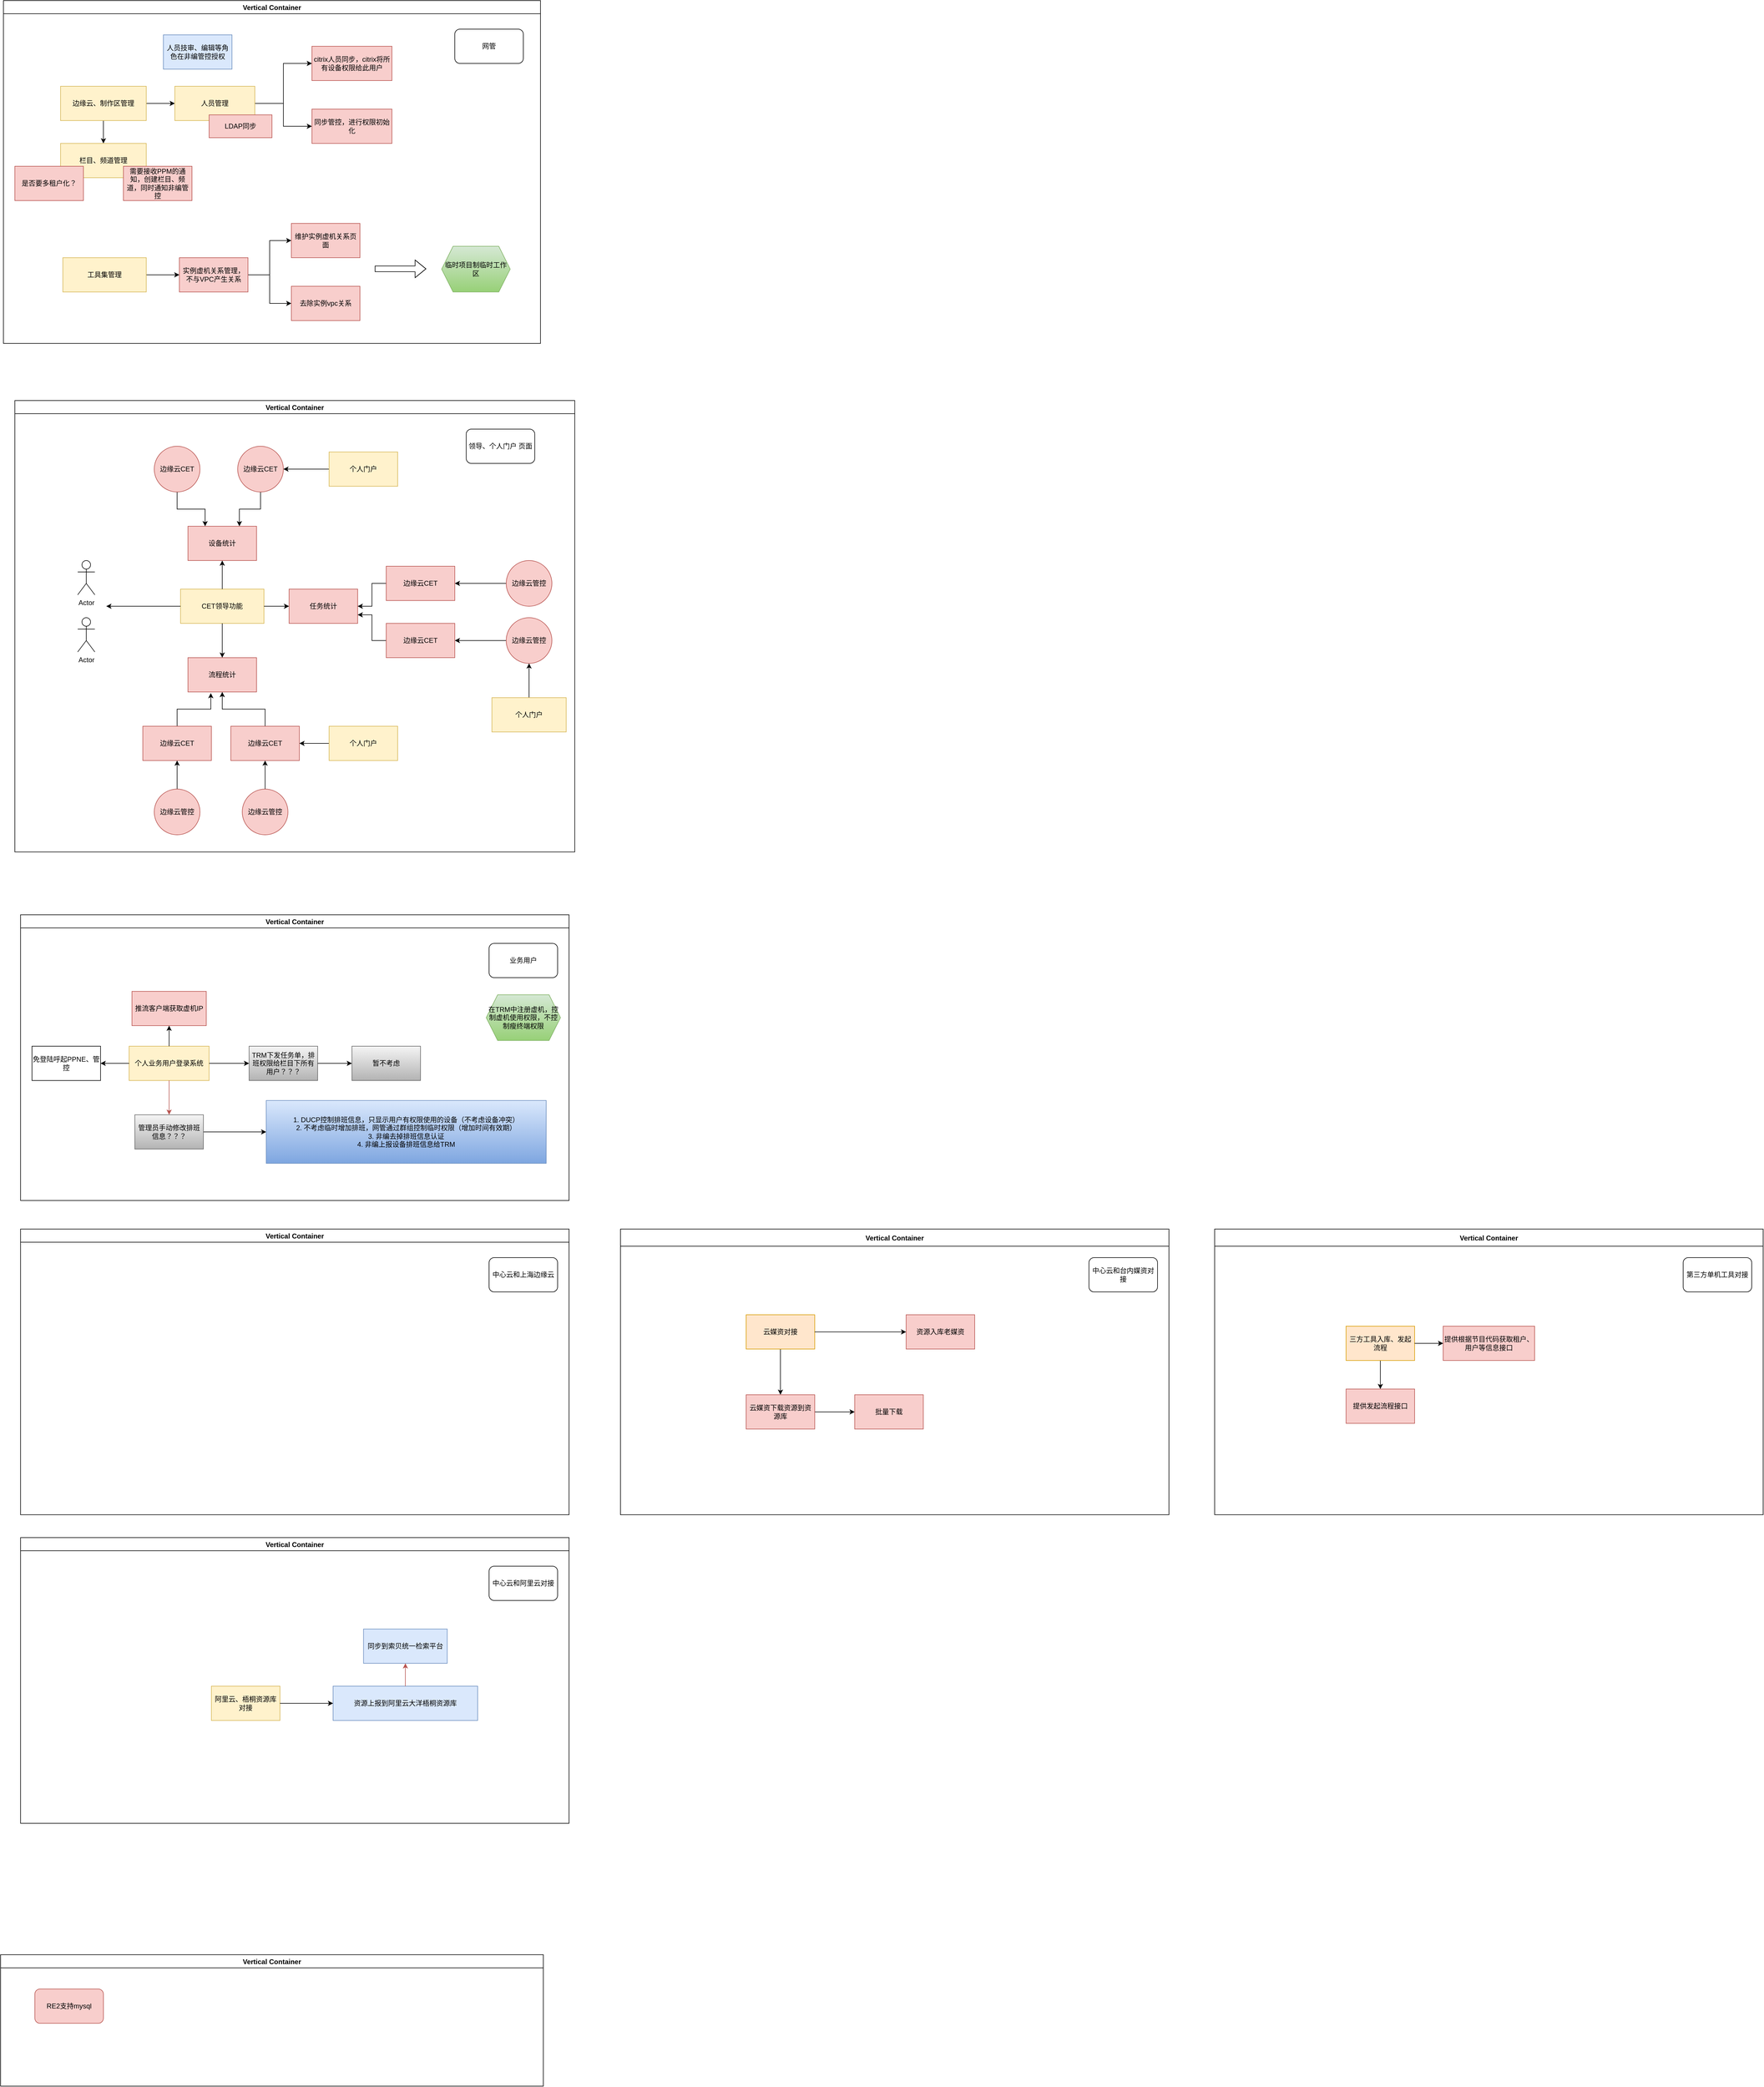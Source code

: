 <mxfile version="14.9.7" type="github">
  <diagram id="pr3Yv3HZAjAhcJfGRRTj" name="Page-1">
    <mxGraphModel dx="1422" dy="762" grid="1" gridSize="10" guides="1" tooltips="1" connect="1" arrows="1" fold="1" page="1" pageScale="1" pageWidth="827" pageHeight="1169" math="0" shadow="0">
      <root>
        <mxCell id="0" />
        <mxCell id="1" parent="0" />
        <mxCell id="z8GbKeVqfSj8ncmRfNg8-6" style="edgeStyle=orthogonalEdgeStyle;rounded=0;orthogonalLoop=1;jettySize=auto;html=1;exitX=0.5;exitY=1;exitDx=0;exitDy=0;entryX=0.5;entryY=0;entryDx=0;entryDy=0;" edge="1" parent="1" source="z8GbKeVqfSj8ncmRfNg8-1" target="z8GbKeVqfSj8ncmRfNg8-3">
          <mxGeometry relative="1" as="geometry" />
        </mxCell>
        <mxCell id="z8GbKeVqfSj8ncmRfNg8-10" style="edgeStyle=orthogonalEdgeStyle;rounded=0;orthogonalLoop=1;jettySize=auto;html=1;exitX=1;exitY=0.5;exitDx=0;exitDy=0;" edge="1" parent="1" source="z8GbKeVqfSj8ncmRfNg8-1" target="z8GbKeVqfSj8ncmRfNg8-8">
          <mxGeometry relative="1" as="geometry" />
        </mxCell>
        <mxCell id="z8GbKeVqfSj8ncmRfNg8-1" value="边缘云、制作区管理" style="rounded=0;whiteSpace=wrap;html=1;fillColor=#fff2cc;strokeColor=#d6b656;" vertex="1" parent="1">
          <mxGeometry x="230" y="180" width="150" height="60" as="geometry" />
        </mxCell>
        <mxCell id="z8GbKeVqfSj8ncmRfNg8-3" value="栏目、频道管理" style="rounded=0;whiteSpace=wrap;html=1;fillColor=#fff2cc;strokeColor=#d6b656;" vertex="1" parent="1">
          <mxGeometry x="230" y="280" width="150" height="60" as="geometry" />
        </mxCell>
        <mxCell id="z8GbKeVqfSj8ncmRfNg8-7" value="需要接收PPM的通知，创建栏目、频道，同时通知非编管控" style="rounded=0;whiteSpace=wrap;html=1;fillColor=#f8cecc;strokeColor=#b85450;" vertex="1" parent="1">
          <mxGeometry x="340" y="320" width="120" height="60" as="geometry" />
        </mxCell>
        <mxCell id="z8GbKeVqfSj8ncmRfNg8-12" style="edgeStyle=orthogonalEdgeStyle;rounded=0;orthogonalLoop=1;jettySize=auto;html=1;exitX=1;exitY=0.5;exitDx=0;exitDy=0;entryX=0;entryY=0.5;entryDx=0;entryDy=0;" edge="1" parent="1" source="z8GbKeVqfSj8ncmRfNg8-8" target="z8GbKeVqfSj8ncmRfNg8-11">
          <mxGeometry relative="1" as="geometry" />
        </mxCell>
        <mxCell id="z8GbKeVqfSj8ncmRfNg8-17" value="" style="edgeStyle=orthogonalEdgeStyle;rounded=0;orthogonalLoop=1;jettySize=auto;html=1;" edge="1" parent="1" source="z8GbKeVqfSj8ncmRfNg8-8" target="z8GbKeVqfSj8ncmRfNg8-16">
          <mxGeometry relative="1" as="geometry" />
        </mxCell>
        <mxCell id="z8GbKeVqfSj8ncmRfNg8-8" value="人员管理" style="rounded=0;whiteSpace=wrap;html=1;fillColor=#fff2cc;strokeColor=#d6b656;" vertex="1" parent="1">
          <mxGeometry x="430" y="180" width="140" height="60" as="geometry" />
        </mxCell>
        <mxCell id="z8GbKeVqfSj8ncmRfNg8-9" value="LDAP同步" style="rounded=0;whiteSpace=wrap;html=1;fillColor=#f8cecc;strokeColor=#b85450;" vertex="1" parent="1">
          <mxGeometry x="490" y="230" width="110" height="40" as="geometry" />
        </mxCell>
        <mxCell id="z8GbKeVqfSj8ncmRfNg8-11" value="citrix人员同步，citrix将所有设备权限给此用户" style="rounded=0;whiteSpace=wrap;html=1;fillColor=#f8cecc;strokeColor=#b85450;" vertex="1" parent="1">
          <mxGeometry x="670" y="110" width="140" height="60" as="geometry" />
        </mxCell>
        <mxCell id="z8GbKeVqfSj8ncmRfNg8-13" value="是否要多租户化？" style="rounded=0;whiteSpace=wrap;html=1;fillColor=#f8cecc;strokeColor=#b85450;" vertex="1" parent="1">
          <mxGeometry x="150" y="320" width="120" height="60" as="geometry" />
        </mxCell>
        <mxCell id="z8GbKeVqfSj8ncmRfNg8-14" value="人员技审、编辑等角色在非编管控授权" style="rounded=0;whiteSpace=wrap;html=1;fillColor=#dae8fc;strokeColor=#6c8ebf;" vertex="1" parent="1">
          <mxGeometry x="410" y="90" width="120" height="60" as="geometry" />
        </mxCell>
        <mxCell id="z8GbKeVqfSj8ncmRfNg8-16" value="同步管控，进行权限初始化" style="rounded=0;whiteSpace=wrap;html=1;fillColor=#f8cecc;strokeColor=#b85450;" vertex="1" parent="1">
          <mxGeometry x="670" y="220" width="140" height="60" as="geometry" />
        </mxCell>
        <mxCell id="z8GbKeVqfSj8ncmRfNg8-21" style="edgeStyle=orthogonalEdgeStyle;rounded=0;orthogonalLoop=1;jettySize=auto;html=1;exitX=1;exitY=0.5;exitDx=0;exitDy=0;" edge="1" parent="1" source="z8GbKeVqfSj8ncmRfNg8-20" target="z8GbKeVqfSj8ncmRfNg8-22">
          <mxGeometry relative="1" as="geometry">
            <mxPoint x="424" y="510" as="targetPoint" />
          </mxGeometry>
        </mxCell>
        <mxCell id="z8GbKeVqfSj8ncmRfNg8-20" value="工具集管理" style="rounded=0;whiteSpace=wrap;html=1;fillColor=#fff2cc;strokeColor=#d6b656;" vertex="1" parent="1">
          <mxGeometry x="234" y="480" width="146" height="60" as="geometry" />
        </mxCell>
        <mxCell id="z8GbKeVqfSj8ncmRfNg8-24" style="edgeStyle=orthogonalEdgeStyle;rounded=0;orthogonalLoop=1;jettySize=auto;html=1;exitX=1;exitY=0.5;exitDx=0;exitDy=0;" edge="1" parent="1" source="z8GbKeVqfSj8ncmRfNg8-22" target="z8GbKeVqfSj8ncmRfNg8-25">
          <mxGeometry relative="1" as="geometry">
            <mxPoint x="654" y="450" as="targetPoint" />
          </mxGeometry>
        </mxCell>
        <mxCell id="z8GbKeVqfSj8ncmRfNg8-26" style="edgeStyle=orthogonalEdgeStyle;rounded=0;orthogonalLoop=1;jettySize=auto;html=1;exitX=1;exitY=0.5;exitDx=0;exitDy=0;" edge="1" parent="1" source="z8GbKeVqfSj8ncmRfNg8-22" target="z8GbKeVqfSj8ncmRfNg8-27">
          <mxGeometry relative="1" as="geometry">
            <mxPoint x="634" y="570" as="targetPoint" />
          </mxGeometry>
        </mxCell>
        <mxCell id="z8GbKeVqfSj8ncmRfNg8-22" value="实例虚机关系管理，不与VPC产生关系" style="rounded=0;whiteSpace=wrap;html=1;fillColor=#f8cecc;strokeColor=#b85450;" vertex="1" parent="1">
          <mxGeometry x="438" y="480" width="120" height="60" as="geometry" />
        </mxCell>
        <mxCell id="z8GbKeVqfSj8ncmRfNg8-25" value="维护实例虚机关系页面" style="rounded=0;whiteSpace=wrap;html=1;fillColor=#f8cecc;strokeColor=#b85450;" vertex="1" parent="1">
          <mxGeometry x="634" y="420" width="120" height="60" as="geometry" />
        </mxCell>
        <mxCell id="z8GbKeVqfSj8ncmRfNg8-27" value="去除实例vpc关系" style="rounded=0;whiteSpace=wrap;html=1;fillColor=#f8cecc;strokeColor=#b85450;" vertex="1" parent="1">
          <mxGeometry x="634" y="530" width="120" height="60" as="geometry" />
        </mxCell>
        <mxCell id="z8GbKeVqfSj8ncmRfNg8-30" value="Vertical Container" style="swimlane;" vertex="1" parent="1">
          <mxGeometry x="130" y="30" width="940" height="600" as="geometry" />
        </mxCell>
        <mxCell id="z8GbKeVqfSj8ncmRfNg8-23" value="网管" style="rounded=1;whiteSpace=wrap;html=1;" vertex="1" parent="z8GbKeVqfSj8ncmRfNg8-30">
          <mxGeometry x="790" y="50" width="120" height="60" as="geometry" />
        </mxCell>
        <mxCell id="z8GbKeVqfSj8ncmRfNg8-15" value="临时项目制临时工作区" style="shape=hexagon;perimeter=hexagonPerimeter2;whiteSpace=wrap;html=1;fixedSize=1;gradientColor=#97d077;fillColor=#d5e8d4;strokeColor=#82b366;" vertex="1" parent="z8GbKeVqfSj8ncmRfNg8-30">
          <mxGeometry x="767" y="430" width="120" height="80" as="geometry" />
        </mxCell>
        <mxCell id="z8GbKeVqfSj8ncmRfNg8-31" value="" style="shape=flexArrow;endArrow=classic;html=1;" edge="1" parent="z8GbKeVqfSj8ncmRfNg8-30">
          <mxGeometry width="50" height="50" relative="1" as="geometry">
            <mxPoint x="650" y="469.5" as="sourcePoint" />
            <mxPoint x="740" y="469.5" as="targetPoint" />
            <Array as="points">
              <mxPoint x="710" y="469.5" />
            </Array>
          </mxGeometry>
        </mxCell>
        <mxCell id="z8GbKeVqfSj8ncmRfNg8-32" value="Vertical Container" style="swimlane;" vertex="1" parent="1">
          <mxGeometry x="150" y="730" width="980" height="790" as="geometry" />
        </mxCell>
        <mxCell id="z8GbKeVqfSj8ncmRfNg8-33" value="领导、个人门户 页面" style="rounded=1;whiteSpace=wrap;html=1;" vertex="1" parent="z8GbKeVqfSj8ncmRfNg8-32">
          <mxGeometry x="790" y="50" width="120" height="60" as="geometry" />
        </mxCell>
        <mxCell id="z8GbKeVqfSj8ncmRfNg8-36" value="CET领导功能" style="rounded=0;whiteSpace=wrap;html=1;fillColor=#fff2cc;strokeColor=#d6b656;" vertex="1" parent="z8GbKeVqfSj8ncmRfNg8-32">
          <mxGeometry x="290" y="330" width="146" height="60" as="geometry" />
        </mxCell>
        <mxCell id="z8GbKeVqfSj8ncmRfNg8-38" value="设备统计" style="rounded=0;whiteSpace=wrap;html=1;fillColor=#f8cecc;strokeColor=#b85450;" vertex="1" parent="z8GbKeVqfSj8ncmRfNg8-32">
          <mxGeometry x="303" y="220" width="120" height="60" as="geometry" />
        </mxCell>
        <mxCell id="z8GbKeVqfSj8ncmRfNg8-37" style="edgeStyle=orthogonalEdgeStyle;rounded=0;orthogonalLoop=1;jettySize=auto;html=1;exitX=0.5;exitY=0;exitDx=0;exitDy=0;" edge="1" parent="z8GbKeVqfSj8ncmRfNg8-32" source="z8GbKeVqfSj8ncmRfNg8-36" target="z8GbKeVqfSj8ncmRfNg8-38">
          <mxGeometry relative="1" as="geometry">
            <mxPoint x="363" y="280" as="targetPoint" />
          </mxGeometry>
        </mxCell>
        <mxCell id="z8GbKeVqfSj8ncmRfNg8-40" value="任务统计" style="rounded=0;whiteSpace=wrap;html=1;fillColor=#f8cecc;strokeColor=#b85450;" vertex="1" parent="z8GbKeVqfSj8ncmRfNg8-32">
          <mxGeometry x="480" y="330" width="120" height="60" as="geometry" />
        </mxCell>
        <mxCell id="z8GbKeVqfSj8ncmRfNg8-39" style="edgeStyle=orthogonalEdgeStyle;rounded=0;orthogonalLoop=1;jettySize=auto;html=1;exitX=1;exitY=0.5;exitDx=0;exitDy=0;" edge="1" parent="z8GbKeVqfSj8ncmRfNg8-32" source="z8GbKeVqfSj8ncmRfNg8-36" target="z8GbKeVqfSj8ncmRfNg8-40">
          <mxGeometry relative="1" as="geometry">
            <mxPoint x="490" y="360" as="targetPoint" />
          </mxGeometry>
        </mxCell>
        <mxCell id="z8GbKeVqfSj8ncmRfNg8-42" value="流程统计" style="rounded=0;whiteSpace=wrap;html=1;fillColor=#f8cecc;strokeColor=#b85450;" vertex="1" parent="z8GbKeVqfSj8ncmRfNg8-32">
          <mxGeometry x="303" y="450" width="120" height="60" as="geometry" />
        </mxCell>
        <mxCell id="z8GbKeVqfSj8ncmRfNg8-41" style="edgeStyle=orthogonalEdgeStyle;rounded=0;orthogonalLoop=1;jettySize=auto;html=1;exitX=0.5;exitY=1;exitDx=0;exitDy=0;" edge="1" parent="z8GbKeVqfSj8ncmRfNg8-32" source="z8GbKeVqfSj8ncmRfNg8-36" target="z8GbKeVqfSj8ncmRfNg8-42">
          <mxGeometry relative="1" as="geometry">
            <mxPoint x="363" y="440" as="targetPoint" />
          </mxGeometry>
        </mxCell>
        <mxCell id="z8GbKeVqfSj8ncmRfNg8-50" style="edgeStyle=orthogonalEdgeStyle;rounded=0;orthogonalLoop=1;jettySize=auto;html=1;exitX=0;exitY=0.5;exitDx=0;exitDy=0;entryX=1;entryY=0.5;entryDx=0;entryDy=0;" edge="1" parent="z8GbKeVqfSj8ncmRfNg8-32" source="z8GbKeVqfSj8ncmRfNg8-43" target="z8GbKeVqfSj8ncmRfNg8-154">
          <mxGeometry relative="1" as="geometry">
            <mxPoint x="783.96" y="382.02" as="targetPoint" />
          </mxGeometry>
        </mxCell>
        <mxCell id="z8GbKeVqfSj8ncmRfNg8-43" value="边缘云管控" style="ellipse;whiteSpace=wrap;html=1;aspect=fixed;fillColor=#f8cecc;strokeColor=#b85450;" vertex="1" parent="z8GbKeVqfSj8ncmRfNg8-32">
          <mxGeometry x="860" y="380" width="80" height="80" as="geometry" />
        </mxCell>
        <mxCell id="z8GbKeVqfSj8ncmRfNg8-49" style="edgeStyle=orthogonalEdgeStyle;rounded=0;orthogonalLoop=1;jettySize=auto;html=1;exitX=0;exitY=0.5;exitDx=0;exitDy=0;entryX=1;entryY=0.5;entryDx=0;entryDy=0;" edge="1" parent="z8GbKeVqfSj8ncmRfNg8-32" source="z8GbKeVqfSj8ncmRfNg8-44" target="z8GbKeVqfSj8ncmRfNg8-83">
          <mxGeometry relative="1" as="geometry">
            <mxPoint x="780" y="345" as="targetPoint" />
          </mxGeometry>
        </mxCell>
        <mxCell id="z8GbKeVqfSj8ncmRfNg8-44" value="边缘云管控" style="ellipse;whiteSpace=wrap;html=1;aspect=fixed;fillColor=#f8cecc;strokeColor=#b85450;" vertex="1" parent="z8GbKeVqfSj8ncmRfNg8-32">
          <mxGeometry x="860" y="280" width="80" height="80" as="geometry" />
        </mxCell>
        <mxCell id="z8GbKeVqfSj8ncmRfNg8-47" style="edgeStyle=orthogonalEdgeStyle;rounded=0;orthogonalLoop=1;jettySize=auto;html=1;exitX=0.5;exitY=0;exitDx=0;exitDy=0;" edge="1" parent="z8GbKeVqfSj8ncmRfNg8-32" source="z8GbKeVqfSj8ncmRfNg8-45" target="z8GbKeVqfSj8ncmRfNg8-157">
          <mxGeometry relative="1" as="geometry">
            <mxPoint x="331" y="630" as="targetPoint" />
          </mxGeometry>
        </mxCell>
        <mxCell id="z8GbKeVqfSj8ncmRfNg8-45" value="边缘云管控" style="ellipse;whiteSpace=wrap;html=1;aspect=fixed;fillColor=#f8cecc;strokeColor=#b85450;" vertex="1" parent="z8GbKeVqfSj8ncmRfNg8-32">
          <mxGeometry x="244" y="680" width="80" height="80" as="geometry" />
        </mxCell>
        <mxCell id="z8GbKeVqfSj8ncmRfNg8-158" style="edgeStyle=orthogonalEdgeStyle;rounded=0;orthogonalLoop=1;jettySize=auto;html=1;exitX=0.5;exitY=0;exitDx=0;exitDy=0;entryX=0.5;entryY=1;entryDx=0;entryDy=0;" edge="1" parent="z8GbKeVqfSj8ncmRfNg8-32" source="z8GbKeVqfSj8ncmRfNg8-46" target="z8GbKeVqfSj8ncmRfNg8-85">
          <mxGeometry relative="1" as="geometry" />
        </mxCell>
        <mxCell id="z8GbKeVqfSj8ncmRfNg8-46" value="边缘云管控" style="ellipse;whiteSpace=wrap;html=1;aspect=fixed;fillColor=#f8cecc;strokeColor=#b85450;" vertex="1" parent="z8GbKeVqfSj8ncmRfNg8-32">
          <mxGeometry x="398" y="680" width="80" height="80" as="geometry" />
        </mxCell>
        <mxCell id="z8GbKeVqfSj8ncmRfNg8-53" style="edgeStyle=orthogonalEdgeStyle;rounded=0;orthogonalLoop=1;jettySize=auto;html=1;exitX=0.5;exitY=1;exitDx=0;exitDy=0;entryX=0.25;entryY=0;entryDx=0;entryDy=0;" edge="1" parent="z8GbKeVqfSj8ncmRfNg8-32" source="z8GbKeVqfSj8ncmRfNg8-51" target="z8GbKeVqfSj8ncmRfNg8-38">
          <mxGeometry relative="1" as="geometry" />
        </mxCell>
        <mxCell id="z8GbKeVqfSj8ncmRfNg8-51" value="边缘云CET" style="ellipse;whiteSpace=wrap;html=1;aspect=fixed;fillColor=#f8cecc;strokeColor=#b85450;" vertex="1" parent="z8GbKeVqfSj8ncmRfNg8-32">
          <mxGeometry x="244" y="80" width="80" height="80" as="geometry" />
        </mxCell>
        <mxCell id="z8GbKeVqfSj8ncmRfNg8-54" style="edgeStyle=orthogonalEdgeStyle;rounded=0;orthogonalLoop=1;jettySize=auto;html=1;exitX=0.5;exitY=1;exitDx=0;exitDy=0;entryX=0.75;entryY=0;entryDx=0;entryDy=0;" edge="1" parent="z8GbKeVqfSj8ncmRfNg8-32" source="z8GbKeVqfSj8ncmRfNg8-52" target="z8GbKeVqfSj8ncmRfNg8-38">
          <mxGeometry relative="1" as="geometry" />
        </mxCell>
        <mxCell id="z8GbKeVqfSj8ncmRfNg8-52" value="边缘云CET" style="ellipse;whiteSpace=wrap;html=1;aspect=fixed;fillColor=#f8cecc;strokeColor=#b85450;" vertex="1" parent="z8GbKeVqfSj8ncmRfNg8-32">
          <mxGeometry x="390" y="80" width="80" height="80" as="geometry" />
        </mxCell>
        <mxCell id="z8GbKeVqfSj8ncmRfNg8-81" value="Actor" style="shape=umlActor;verticalLabelPosition=bottom;verticalAlign=top;html=1;outlineConnect=0;" vertex="1" parent="z8GbKeVqfSj8ncmRfNg8-32">
          <mxGeometry x="110" y="280" width="30" height="60" as="geometry" />
        </mxCell>
        <mxCell id="z8GbKeVqfSj8ncmRfNg8-82" value="Actor" style="shape=umlActor;verticalLabelPosition=bottom;verticalAlign=top;html=1;outlineConnect=0;" vertex="1" parent="z8GbKeVqfSj8ncmRfNg8-32">
          <mxGeometry x="110" y="380" width="30" height="60" as="geometry" />
        </mxCell>
        <mxCell id="z8GbKeVqfSj8ncmRfNg8-84" style="edgeStyle=orthogonalEdgeStyle;rounded=0;orthogonalLoop=1;jettySize=auto;html=1;exitX=0;exitY=0.5;exitDx=0;exitDy=0;entryX=1;entryY=0.5;entryDx=0;entryDy=0;" edge="1" parent="z8GbKeVqfSj8ncmRfNg8-32" source="z8GbKeVqfSj8ncmRfNg8-83" target="z8GbKeVqfSj8ncmRfNg8-40">
          <mxGeometry relative="1" as="geometry" />
        </mxCell>
        <mxCell id="z8GbKeVqfSj8ncmRfNg8-83" value="边缘云CET" style="rounded=0;whiteSpace=wrap;html=1;fillColor=#f8cecc;strokeColor=#b85450;" vertex="1" parent="z8GbKeVqfSj8ncmRfNg8-32">
          <mxGeometry x="650" y="290" width="120" height="60" as="geometry" />
        </mxCell>
        <mxCell id="z8GbKeVqfSj8ncmRfNg8-86" style="edgeStyle=orthogonalEdgeStyle;rounded=0;orthogonalLoop=1;jettySize=auto;html=1;exitX=0.5;exitY=0;exitDx=0;exitDy=0;entryX=0.5;entryY=1;entryDx=0;entryDy=0;" edge="1" parent="z8GbKeVqfSj8ncmRfNg8-32" source="z8GbKeVqfSj8ncmRfNg8-85" target="z8GbKeVqfSj8ncmRfNg8-42">
          <mxGeometry relative="1" as="geometry" />
        </mxCell>
        <mxCell id="z8GbKeVqfSj8ncmRfNg8-85" value="边缘云CET" style="rounded=0;whiteSpace=wrap;html=1;fillColor=#f8cecc;strokeColor=#b85450;" vertex="1" parent="z8GbKeVqfSj8ncmRfNg8-32">
          <mxGeometry x="378" y="570" width="120" height="60" as="geometry" />
        </mxCell>
        <mxCell id="z8GbKeVqfSj8ncmRfNg8-156" style="edgeStyle=orthogonalEdgeStyle;rounded=0;orthogonalLoop=1;jettySize=auto;html=1;exitX=0.5;exitY=0;exitDx=0;exitDy=0;entryX=0.5;entryY=1;entryDx=0;entryDy=0;" edge="1" parent="z8GbKeVqfSj8ncmRfNg8-32" source="z8GbKeVqfSj8ncmRfNg8-87" target="z8GbKeVqfSj8ncmRfNg8-43">
          <mxGeometry relative="1" as="geometry" />
        </mxCell>
        <mxCell id="z8GbKeVqfSj8ncmRfNg8-87" value="个人门户" style="rounded=0;whiteSpace=wrap;html=1;fillColor=#fff2cc;strokeColor=#d6b656;" vertex="1" parent="z8GbKeVqfSj8ncmRfNg8-32">
          <mxGeometry x="835" y="520" width="130" height="60" as="geometry" />
        </mxCell>
        <mxCell id="z8GbKeVqfSj8ncmRfNg8-119" style="edgeStyle=orthogonalEdgeStyle;rounded=0;orthogonalLoop=1;jettySize=auto;html=1;exitX=0;exitY=0.5;exitDx=0;exitDy=0;entryX=1;entryY=0.5;entryDx=0;entryDy=0;" edge="1" parent="z8GbKeVqfSj8ncmRfNg8-32" source="z8GbKeVqfSj8ncmRfNg8-118" target="z8GbKeVqfSj8ncmRfNg8-85">
          <mxGeometry relative="1" as="geometry" />
        </mxCell>
        <mxCell id="z8GbKeVqfSj8ncmRfNg8-118" value="个人门户" style="rounded=0;whiteSpace=wrap;html=1;fillColor=#fff2cc;strokeColor=#d6b656;" vertex="1" parent="z8GbKeVqfSj8ncmRfNg8-32">
          <mxGeometry x="550" y="570" width="120" height="60" as="geometry" />
        </mxCell>
        <mxCell id="z8GbKeVqfSj8ncmRfNg8-121" style="edgeStyle=orthogonalEdgeStyle;rounded=0;orthogonalLoop=1;jettySize=auto;html=1;exitX=0;exitY=0.5;exitDx=0;exitDy=0;entryX=1;entryY=0.5;entryDx=0;entryDy=0;" edge="1" parent="z8GbKeVqfSj8ncmRfNg8-32" source="z8GbKeVqfSj8ncmRfNg8-120" target="z8GbKeVqfSj8ncmRfNg8-52">
          <mxGeometry relative="1" as="geometry" />
        </mxCell>
        <mxCell id="z8GbKeVqfSj8ncmRfNg8-120" value="个人门户" style="rounded=0;whiteSpace=wrap;html=1;fillColor=#fff2cc;strokeColor=#d6b656;" vertex="1" parent="z8GbKeVqfSj8ncmRfNg8-32">
          <mxGeometry x="550" y="90" width="120" height="60" as="geometry" />
        </mxCell>
        <mxCell id="z8GbKeVqfSj8ncmRfNg8-155" style="edgeStyle=orthogonalEdgeStyle;rounded=0;orthogonalLoop=1;jettySize=auto;html=1;exitX=0;exitY=0.5;exitDx=0;exitDy=0;entryX=1;entryY=0.75;entryDx=0;entryDy=0;" edge="1" parent="z8GbKeVqfSj8ncmRfNg8-32" source="z8GbKeVqfSj8ncmRfNg8-154" target="z8GbKeVqfSj8ncmRfNg8-40">
          <mxGeometry relative="1" as="geometry" />
        </mxCell>
        <mxCell id="z8GbKeVqfSj8ncmRfNg8-154" value="边缘云CET" style="rounded=0;whiteSpace=wrap;html=1;fillColor=#f8cecc;strokeColor=#b85450;" vertex="1" parent="z8GbKeVqfSj8ncmRfNg8-32">
          <mxGeometry x="650" y="390" width="120" height="60" as="geometry" />
        </mxCell>
        <mxCell id="z8GbKeVqfSj8ncmRfNg8-159" style="edgeStyle=orthogonalEdgeStyle;rounded=0;orthogonalLoop=1;jettySize=auto;html=1;exitX=0.5;exitY=0;exitDx=0;exitDy=0;entryX=0.333;entryY=1.033;entryDx=0;entryDy=0;entryPerimeter=0;" edge="1" parent="z8GbKeVqfSj8ncmRfNg8-32" source="z8GbKeVqfSj8ncmRfNg8-157" target="z8GbKeVqfSj8ncmRfNg8-42">
          <mxGeometry relative="1" as="geometry" />
        </mxCell>
        <mxCell id="z8GbKeVqfSj8ncmRfNg8-157" value="边缘云CET" style="rounded=0;whiteSpace=wrap;html=1;fillColor=#f8cecc;strokeColor=#b85450;" vertex="1" parent="z8GbKeVqfSj8ncmRfNg8-32">
          <mxGeometry x="224" y="570" width="120" height="60" as="geometry" />
        </mxCell>
        <mxCell id="z8GbKeVqfSj8ncmRfNg8-55" style="edgeStyle=orthogonalEdgeStyle;rounded=0;orthogonalLoop=1;jettySize=auto;html=1;exitX=0;exitY=0.5;exitDx=0;exitDy=0;" edge="1" parent="1" source="z8GbKeVqfSj8ncmRfNg8-36">
          <mxGeometry relative="1" as="geometry">
            <mxPoint x="310" y="1090" as="targetPoint" />
          </mxGeometry>
        </mxCell>
        <mxCell id="z8GbKeVqfSj8ncmRfNg8-160" value="Vertical Container" style="swimlane;" vertex="1" parent="1">
          <mxGeometry x="125" y="3450" width="950" height="230" as="geometry" />
        </mxCell>
        <mxCell id="z8GbKeVqfSj8ncmRfNg8-161" value="RE2支持mysql" style="rounded=1;whiteSpace=wrap;html=1;fillColor=#f8cecc;strokeColor=#b85450;" vertex="1" parent="z8GbKeVqfSj8ncmRfNg8-160">
          <mxGeometry x="60" y="60" width="120" height="60" as="geometry" />
        </mxCell>
        <mxCell id="z8GbKeVqfSj8ncmRfNg8-164" value="Vertical Container" style="swimlane;" vertex="1" parent="1">
          <mxGeometry x="160" y="1630" width="960" height="500" as="geometry" />
        </mxCell>
        <mxCell id="z8GbKeVqfSj8ncmRfNg8-166" value="业务用户" style="rounded=1;whiteSpace=wrap;html=1;" vertex="1" parent="z8GbKeVqfSj8ncmRfNg8-164">
          <mxGeometry x="820" y="50" width="120" height="60" as="geometry" />
        </mxCell>
        <mxCell id="z8GbKeVqfSj8ncmRfNg8-167" value="在TRM中注册虚机，控制虚机使用权限，不控制瘦终端权限" style="shape=hexagon;perimeter=hexagonPerimeter2;whiteSpace=wrap;html=1;fixedSize=1;gradientColor=#97d077;fillColor=#d5e8d4;strokeColor=#82b366;" vertex="1" parent="z8GbKeVqfSj8ncmRfNg8-164">
          <mxGeometry x="815" y="140" width="130" height="80" as="geometry" />
        </mxCell>
        <mxCell id="z8GbKeVqfSj8ncmRfNg8-168" value="个人业务用户登录系统" style="rounded=0;whiteSpace=wrap;html=1;fillColor=#fff2cc;strokeColor=#d6b656;" vertex="1" parent="z8GbKeVqfSj8ncmRfNg8-164">
          <mxGeometry x="190" y="230" width="140" height="60" as="geometry" />
        </mxCell>
        <mxCell id="z8GbKeVqfSj8ncmRfNg8-170" value="推流客户端获取虚机IP" style="rounded=0;whiteSpace=wrap;html=1;fillColor=#f8cecc;strokeColor=#b85450;" vertex="1" parent="z8GbKeVqfSj8ncmRfNg8-164">
          <mxGeometry x="195" y="134" width="130" height="60" as="geometry" />
        </mxCell>
        <mxCell id="z8GbKeVqfSj8ncmRfNg8-169" style="edgeStyle=orthogonalEdgeStyle;rounded=0;orthogonalLoop=1;jettySize=auto;html=1;exitX=0.5;exitY=0;exitDx=0;exitDy=0;" edge="1" parent="z8GbKeVqfSj8ncmRfNg8-164" source="z8GbKeVqfSj8ncmRfNg8-168" target="z8GbKeVqfSj8ncmRfNg8-170">
          <mxGeometry relative="1" as="geometry">
            <mxPoint x="260" y="170" as="targetPoint" />
          </mxGeometry>
        </mxCell>
        <mxCell id="z8GbKeVqfSj8ncmRfNg8-172" value="TRM下发任务单，排班权限给栏目下所有用户？？？" style="rounded=0;whiteSpace=wrap;html=1;fillColor=#f5f5f5;strokeColor=#666666;gradientColor=#b3b3b3;" vertex="1" parent="z8GbKeVqfSj8ncmRfNg8-164">
          <mxGeometry x="400" y="230" width="120" height="60" as="geometry" />
        </mxCell>
        <mxCell id="z8GbKeVqfSj8ncmRfNg8-171" style="edgeStyle=orthogonalEdgeStyle;rounded=0;orthogonalLoop=1;jettySize=auto;html=1;exitX=1;exitY=0.5;exitDx=0;exitDy=0;entryX=0;entryY=0.5;entryDx=0;entryDy=0;" edge="1" parent="z8GbKeVqfSj8ncmRfNg8-164" source="z8GbKeVqfSj8ncmRfNg8-168" target="z8GbKeVqfSj8ncmRfNg8-172">
          <mxGeometry relative="1" as="geometry">
            <mxPoint x="380" y="260" as="targetPoint" />
          </mxGeometry>
        </mxCell>
        <mxCell id="z8GbKeVqfSj8ncmRfNg8-176" value="暂不考虑" style="rounded=0;whiteSpace=wrap;html=1;gradientColor=#b3b3b3;fillColor=#f5f5f5;strokeColor=#666666;" vertex="1" parent="z8GbKeVqfSj8ncmRfNg8-164">
          <mxGeometry x="580" y="230" width="120" height="60" as="geometry" />
        </mxCell>
        <mxCell id="z8GbKeVqfSj8ncmRfNg8-174" style="edgeStyle=orthogonalEdgeStyle;rounded=0;orthogonalLoop=1;jettySize=auto;html=1;exitX=1;exitY=0.5;exitDx=0;exitDy=0;" edge="1" parent="z8GbKeVqfSj8ncmRfNg8-164" source="z8GbKeVqfSj8ncmRfNg8-172" target="z8GbKeVqfSj8ncmRfNg8-176">
          <mxGeometry relative="1" as="geometry">
            <mxPoint x="540" y="260" as="targetPoint" />
          </mxGeometry>
        </mxCell>
        <mxCell id="z8GbKeVqfSj8ncmRfNg8-180" style="edgeStyle=orthogonalEdgeStyle;rounded=0;orthogonalLoop=1;jettySize=auto;html=1;exitX=1;exitY=0.5;exitDx=0;exitDy=0;entryX=0;entryY=0.5;entryDx=0;entryDy=0;" edge="1" parent="z8GbKeVqfSj8ncmRfNg8-164" source="z8GbKeVqfSj8ncmRfNg8-178" target="z8GbKeVqfSj8ncmRfNg8-179">
          <mxGeometry relative="1" as="geometry" />
        </mxCell>
        <mxCell id="z8GbKeVqfSj8ncmRfNg8-178" value="管理员手动修改排班信息？？？" style="rounded=0;whiteSpace=wrap;html=1;fillColor=#f5f5f5;strokeColor=#666666;gradientColor=#b3b3b3;" vertex="1" parent="z8GbKeVqfSj8ncmRfNg8-164">
          <mxGeometry x="200" y="350" width="120" height="60" as="geometry" />
        </mxCell>
        <mxCell id="z8GbKeVqfSj8ncmRfNg8-177" style="edgeStyle=orthogonalEdgeStyle;rounded=0;orthogonalLoop=1;jettySize=auto;html=1;exitX=0.5;exitY=1;exitDx=0;exitDy=0;gradientColor=#ea6b66;fillColor=#f8cecc;strokeColor=#b85450;" edge="1" parent="z8GbKeVqfSj8ncmRfNg8-164" source="z8GbKeVqfSj8ncmRfNg8-168" target="z8GbKeVqfSj8ncmRfNg8-178">
          <mxGeometry relative="1" as="geometry">
            <mxPoint x="260" y="340" as="targetPoint" />
          </mxGeometry>
        </mxCell>
        <mxCell id="z8GbKeVqfSj8ncmRfNg8-179" value="1. DUCP控制排班信息，只显示用户有权限使用的设备（不考虑设备冲突）&lt;br&gt;2. 不考虑临时增加排班，网管通过群组控制临时权限（增加时间有效期）&lt;br&gt;3. 非编去掉排班信息认证&lt;br&gt;4. 非编上报设备排班信息给TRM" style="rounded=0;whiteSpace=wrap;html=1;gradientColor=#7ea6e0;fillColor=#dae8fc;strokeColor=#6c8ebf;" vertex="1" parent="z8GbKeVqfSj8ncmRfNg8-164">
          <mxGeometry x="430" y="325" width="490" height="110" as="geometry" />
        </mxCell>
        <mxCell id="z8GbKeVqfSj8ncmRfNg8-182" value="免登陆呼起PPNE、管控" style="rounded=0;whiteSpace=wrap;html=1;" vertex="1" parent="z8GbKeVqfSj8ncmRfNg8-164">
          <mxGeometry x="20" y="230" width="120" height="60" as="geometry" />
        </mxCell>
        <mxCell id="z8GbKeVqfSj8ncmRfNg8-181" style="edgeStyle=orthogonalEdgeStyle;rounded=0;orthogonalLoop=1;jettySize=auto;html=1;exitX=0;exitY=0.5;exitDx=0;exitDy=0;" edge="1" parent="z8GbKeVqfSj8ncmRfNg8-164" source="z8GbKeVqfSj8ncmRfNg8-168" target="z8GbKeVqfSj8ncmRfNg8-182">
          <mxGeometry relative="1" as="geometry">
            <mxPoint x="150" y="260" as="targetPoint" />
          </mxGeometry>
        </mxCell>
        <mxCell id="z8GbKeVqfSj8ncmRfNg8-199" value="Vertical Container" style="swimlane;" vertex="1" parent="1">
          <mxGeometry x="160" y="2180" width="960" height="500" as="geometry" />
        </mxCell>
        <mxCell id="z8GbKeVqfSj8ncmRfNg8-200" value="中心云和上海边缘云" style="rounded=1;whiteSpace=wrap;html=1;" vertex="1" parent="z8GbKeVqfSj8ncmRfNg8-199">
          <mxGeometry x="820" y="50" width="120" height="60" as="geometry" />
        </mxCell>
        <mxCell id="z8GbKeVqfSj8ncmRfNg8-215" value="Vertical Container" style="swimlane;startSize=30;" vertex="1" parent="1">
          <mxGeometry x="1210" y="2180" width="960" height="500" as="geometry" />
        </mxCell>
        <mxCell id="z8GbKeVqfSj8ncmRfNg8-216" value="中心云和台内媒资对接" style="rounded=1;whiteSpace=wrap;html=1;" vertex="1" parent="z8GbKeVqfSj8ncmRfNg8-215">
          <mxGeometry x="820" y="50" width="120" height="60" as="geometry" />
        </mxCell>
        <mxCell id="z8GbKeVqfSj8ncmRfNg8-228" style="edgeStyle=orthogonalEdgeStyle;rounded=0;orthogonalLoop=1;jettySize=auto;html=1;exitX=0.5;exitY=1;exitDx=0;exitDy=0;entryX=0.5;entryY=0;entryDx=0;entryDy=0;" edge="1" parent="z8GbKeVqfSj8ncmRfNg8-215" source="z8GbKeVqfSj8ncmRfNg8-224" target="z8GbKeVqfSj8ncmRfNg8-227">
          <mxGeometry relative="1" as="geometry" />
        </mxCell>
        <mxCell id="z8GbKeVqfSj8ncmRfNg8-224" value="云媒资对接" style="rounded=0;whiteSpace=wrap;html=1;fillColor=#ffe6cc;strokeColor=#d79b00;" vertex="1" parent="z8GbKeVqfSj8ncmRfNg8-215">
          <mxGeometry x="220" y="150" width="120" height="60" as="geometry" />
        </mxCell>
        <mxCell id="z8GbKeVqfSj8ncmRfNg8-225" value="资源入库老媒资" style="rounded=0;whiteSpace=wrap;html=1;fillColor=#f8cecc;strokeColor=#b85450;" vertex="1" parent="z8GbKeVqfSj8ncmRfNg8-215">
          <mxGeometry x="500" y="150" width="120" height="60" as="geometry" />
        </mxCell>
        <mxCell id="z8GbKeVqfSj8ncmRfNg8-226" style="edgeStyle=orthogonalEdgeStyle;rounded=0;orthogonalLoop=1;jettySize=auto;html=1;exitX=1;exitY=0.5;exitDx=0;exitDy=0;entryX=0;entryY=0.5;entryDx=0;entryDy=0;" edge="1" parent="z8GbKeVqfSj8ncmRfNg8-215" source="z8GbKeVqfSj8ncmRfNg8-224" target="z8GbKeVqfSj8ncmRfNg8-225">
          <mxGeometry relative="1" as="geometry">
            <mxPoint x="490" y="190" as="targetPoint" />
          </mxGeometry>
        </mxCell>
        <mxCell id="z8GbKeVqfSj8ncmRfNg8-230" style="edgeStyle=orthogonalEdgeStyle;rounded=0;orthogonalLoop=1;jettySize=auto;html=1;exitX=1;exitY=0.5;exitDx=0;exitDy=0;" edge="1" parent="z8GbKeVqfSj8ncmRfNg8-215" source="z8GbKeVqfSj8ncmRfNg8-227" target="z8GbKeVqfSj8ncmRfNg8-229">
          <mxGeometry relative="1" as="geometry" />
        </mxCell>
        <mxCell id="z8GbKeVqfSj8ncmRfNg8-227" value="云媒资下载资源到资源库" style="rounded=0;whiteSpace=wrap;html=1;fillColor=#f8cecc;strokeColor=#b85450;" vertex="1" parent="z8GbKeVqfSj8ncmRfNg8-215">
          <mxGeometry x="220" y="290" width="120" height="60" as="geometry" />
        </mxCell>
        <mxCell id="z8GbKeVqfSj8ncmRfNg8-229" value="批量下载" style="rounded=0;whiteSpace=wrap;html=1;fillColor=#f8cecc;strokeColor=#b85450;" vertex="1" parent="z8GbKeVqfSj8ncmRfNg8-215">
          <mxGeometry x="410" y="290" width="120" height="60" as="geometry" />
        </mxCell>
        <mxCell id="z8GbKeVqfSj8ncmRfNg8-217" value="Vertical Container" style="swimlane;startSize=30;" vertex="1" parent="1">
          <mxGeometry x="2250" y="2180" width="960" height="500" as="geometry" />
        </mxCell>
        <mxCell id="z8GbKeVqfSj8ncmRfNg8-218" value="第三方单机工具对接" style="rounded=1;whiteSpace=wrap;html=1;" vertex="1" parent="z8GbKeVqfSj8ncmRfNg8-217">
          <mxGeometry x="820" y="50" width="120" height="60" as="geometry" />
        </mxCell>
        <mxCell id="z8GbKeVqfSj8ncmRfNg8-223" style="edgeStyle=orthogonalEdgeStyle;rounded=0;orthogonalLoop=1;jettySize=auto;html=1;exitX=0.5;exitY=1;exitDx=0;exitDy=0;" edge="1" parent="z8GbKeVqfSj8ncmRfNg8-217" source="z8GbKeVqfSj8ncmRfNg8-219" target="z8GbKeVqfSj8ncmRfNg8-222">
          <mxGeometry relative="1" as="geometry" />
        </mxCell>
        <mxCell id="z8GbKeVqfSj8ncmRfNg8-219" value="三方工具入库、发起流程" style="rounded=0;whiteSpace=wrap;html=1;fillColor=#ffe6cc;strokeColor=#d79b00;" vertex="1" parent="z8GbKeVqfSj8ncmRfNg8-217">
          <mxGeometry x="230" y="170" width="120" height="60" as="geometry" />
        </mxCell>
        <mxCell id="z8GbKeVqfSj8ncmRfNg8-221" value="提供根据节目代码获取租户、用户等信息接口" style="rounded=0;whiteSpace=wrap;html=1;fillColor=#f8cecc;strokeColor=#b85450;" vertex="1" parent="z8GbKeVqfSj8ncmRfNg8-217">
          <mxGeometry x="400" y="170" width="160" height="60" as="geometry" />
        </mxCell>
        <mxCell id="z8GbKeVqfSj8ncmRfNg8-220" style="edgeStyle=orthogonalEdgeStyle;rounded=0;orthogonalLoop=1;jettySize=auto;html=1;exitX=1;exitY=0.5;exitDx=0;exitDy=0;" edge="1" parent="z8GbKeVqfSj8ncmRfNg8-217" source="z8GbKeVqfSj8ncmRfNg8-219" target="z8GbKeVqfSj8ncmRfNg8-221">
          <mxGeometry relative="1" as="geometry">
            <mxPoint x="400" y="200" as="targetPoint" />
          </mxGeometry>
        </mxCell>
        <mxCell id="z8GbKeVqfSj8ncmRfNg8-222" value="提供发起流程接口" style="rounded=0;whiteSpace=wrap;html=1;fillColor=#f8cecc;strokeColor=#b85450;" vertex="1" parent="z8GbKeVqfSj8ncmRfNg8-217">
          <mxGeometry x="230" y="280" width="120" height="60" as="geometry" />
        </mxCell>
        <mxCell id="z8GbKeVqfSj8ncmRfNg8-231" value="Vertical Container" style="swimlane;" vertex="1" parent="1">
          <mxGeometry x="160" y="2720" width="960" height="500" as="geometry" />
        </mxCell>
        <mxCell id="z8GbKeVqfSj8ncmRfNg8-232" value="中心云和阿里云对接" style="rounded=1;whiteSpace=wrap;html=1;" vertex="1" parent="z8GbKeVqfSj8ncmRfNg8-231">
          <mxGeometry x="820" y="50" width="120" height="60" as="geometry" />
        </mxCell>
        <mxCell id="z8GbKeVqfSj8ncmRfNg8-233" value="阿里云、梧桐资源库对接" style="rounded=0;whiteSpace=wrap;html=1;fillColor=#fff2cc;strokeColor=#d6b656;" vertex="1" parent="z8GbKeVqfSj8ncmRfNg8-231">
          <mxGeometry x="334" y="260" width="120" height="60" as="geometry" />
        </mxCell>
        <mxCell id="z8GbKeVqfSj8ncmRfNg8-235" value="资源上报到阿里云大洋梧桐资源库" style="rounded=0;whiteSpace=wrap;html=1;fillColor=#dae8fc;strokeColor=#6c8ebf;" vertex="1" parent="z8GbKeVqfSj8ncmRfNg8-231">
          <mxGeometry x="547" y="260" width="253" height="60" as="geometry" />
        </mxCell>
        <mxCell id="z8GbKeVqfSj8ncmRfNg8-234" style="edgeStyle=orthogonalEdgeStyle;rounded=0;orthogonalLoop=1;jettySize=auto;html=1;exitX=1;exitY=0.5;exitDx=0;exitDy=0;" edge="1" parent="z8GbKeVqfSj8ncmRfNg8-231" source="z8GbKeVqfSj8ncmRfNg8-233" target="z8GbKeVqfSj8ncmRfNg8-235">
          <mxGeometry relative="1" as="geometry">
            <mxPoint x="510" y="290" as="targetPoint" />
          </mxGeometry>
        </mxCell>
        <mxCell id="z8GbKeVqfSj8ncmRfNg8-237" value="同步到索贝统一检索平台" style="rounded=0;whiteSpace=wrap;html=1;fillColor=#dae8fc;strokeColor=#6c8ebf;" vertex="1" parent="z8GbKeVqfSj8ncmRfNg8-231">
          <mxGeometry x="600.25" y="160" width="146.5" height="60" as="geometry" />
        </mxCell>
        <mxCell id="z8GbKeVqfSj8ncmRfNg8-236" style="edgeStyle=orthogonalEdgeStyle;rounded=0;orthogonalLoop=1;jettySize=auto;html=1;exitX=0.5;exitY=0;exitDx=0;exitDy=0;fillColor=#f8cecc;strokeColor=#b85450;" edge="1" parent="z8GbKeVqfSj8ncmRfNg8-231" source="z8GbKeVqfSj8ncmRfNg8-235" target="z8GbKeVqfSj8ncmRfNg8-237">
          <mxGeometry relative="1" as="geometry">
            <mxPoint x="674" y="220" as="targetPoint" />
          </mxGeometry>
        </mxCell>
      </root>
    </mxGraphModel>
  </diagram>
</mxfile>
